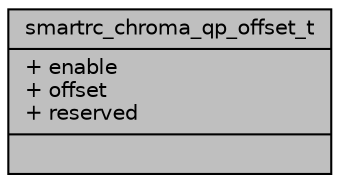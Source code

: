 digraph "smartrc_chroma_qp_offset_t"
{
 // INTERACTIVE_SVG=YES
 // LATEX_PDF_SIZE
  bgcolor="transparent";
  edge [fontname="Helvetica",fontsize="10",labelfontname="Helvetica",labelfontsize="10"];
  node [fontname="Helvetica",fontsize="10",shape=record];
  Node1 [label="{smartrc_chroma_qp_offset_t\n|+ enable\l+ offset\l+ reserved\l|}",height=0.2,width=0.4,color="black", fillcolor="grey75", style="filled", fontcolor="black",tooltip=" "];
}
